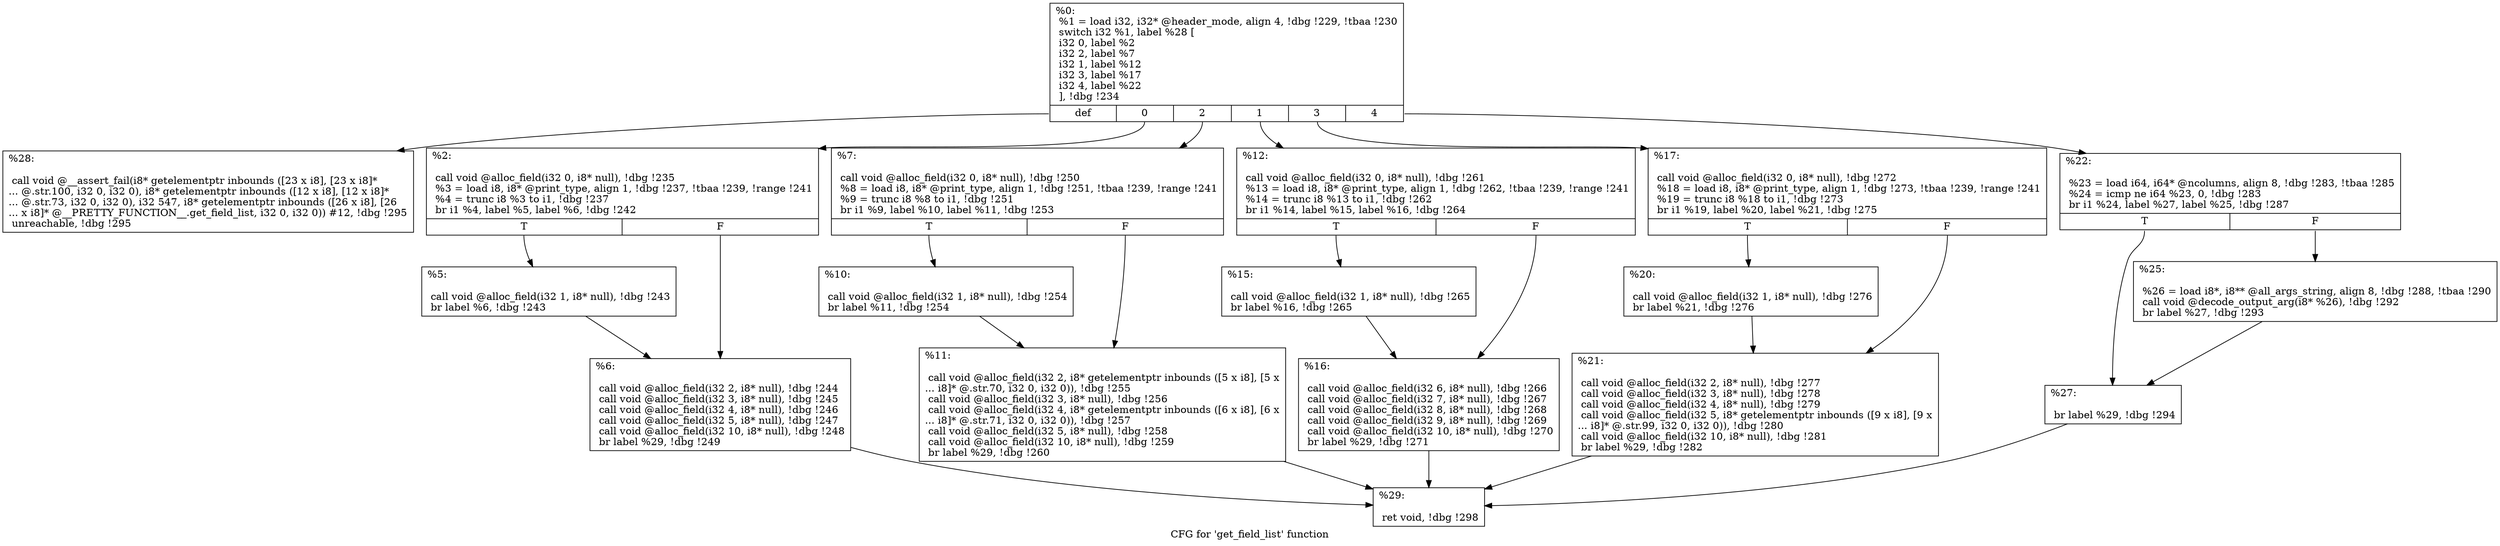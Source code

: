 digraph "CFG for 'get_field_list' function" {
	label="CFG for 'get_field_list' function";

	Node0xc84a20 [shape=record,label="{%0:\l  %1 = load i32, i32* @header_mode, align 4, !dbg !229, !tbaa !230\l  switch i32 %1, label %28 [\l    i32 0, label %2\l    i32 2, label %7\l    i32 1, label %12\l    i32 3, label %17\l    i32 4, label %22\l  ], !dbg !234\l|{<s0>def|<s1>0|<s2>2|<s3>1|<s4>3|<s5>4}}"];
	Node0xc84a20:s0 -> Node0xc85df0;
	Node0xc84a20:s1 -> Node0xc85940;
	Node0xc84a20:s2 -> Node0xc85a30;
	Node0xc84a20:s3 -> Node0xc85b20;
	Node0xc84a20:s4 -> Node0xc85c10;
	Node0xc84a20:s5 -> Node0xc85d00;
	Node0xc85940 [shape=record,label="{%2:\l\l  call void @alloc_field(i32 0, i8* null), !dbg !235\l  %3 = load i8, i8* @print_type, align 1, !dbg !237, !tbaa !239, !range !241\l  %4 = trunc i8 %3 to i1, !dbg !237\l  br i1 %4, label %5, label %6, !dbg !242\l|{<s0>T|<s1>F}}"];
	Node0xc85940:s0 -> Node0xc85990;
	Node0xc85940:s1 -> Node0xc859e0;
	Node0xc85990 [shape=record,label="{%5:\l\l  call void @alloc_field(i32 1, i8* null), !dbg !243\l  br label %6, !dbg !243\l}"];
	Node0xc85990 -> Node0xc859e0;
	Node0xc859e0 [shape=record,label="{%6:\l\l  call void @alloc_field(i32 2, i8* null), !dbg !244\l  call void @alloc_field(i32 3, i8* null), !dbg !245\l  call void @alloc_field(i32 4, i8* null), !dbg !246\l  call void @alloc_field(i32 5, i8* null), !dbg !247\l  call void @alloc_field(i32 10, i8* null), !dbg !248\l  br label %29, !dbg !249\l}"];
	Node0xc859e0 -> Node0xc85e40;
	Node0xc85a30 [shape=record,label="{%7:\l\l  call void @alloc_field(i32 0, i8* null), !dbg !250\l  %8 = load i8, i8* @print_type, align 1, !dbg !251, !tbaa !239, !range !241\l  %9 = trunc i8 %8 to i1, !dbg !251\l  br i1 %9, label %10, label %11, !dbg !253\l|{<s0>T|<s1>F}}"];
	Node0xc85a30:s0 -> Node0xc85a80;
	Node0xc85a30:s1 -> Node0xc85ad0;
	Node0xc85a80 [shape=record,label="{%10:\l\l  call void @alloc_field(i32 1, i8* null), !dbg !254\l  br label %11, !dbg !254\l}"];
	Node0xc85a80 -> Node0xc85ad0;
	Node0xc85ad0 [shape=record,label="{%11:\l\l  call void @alloc_field(i32 2, i8* getelementptr inbounds ([5 x i8], [5 x\l... i8]* @.str.70, i32 0, i32 0)), !dbg !255\l  call void @alloc_field(i32 3, i8* null), !dbg !256\l  call void @alloc_field(i32 4, i8* getelementptr inbounds ([6 x i8], [6 x\l... i8]* @.str.71, i32 0, i32 0)), !dbg !257\l  call void @alloc_field(i32 5, i8* null), !dbg !258\l  call void @alloc_field(i32 10, i8* null), !dbg !259\l  br label %29, !dbg !260\l}"];
	Node0xc85ad0 -> Node0xc85e40;
	Node0xc85b20 [shape=record,label="{%12:\l\l  call void @alloc_field(i32 0, i8* null), !dbg !261\l  %13 = load i8, i8* @print_type, align 1, !dbg !262, !tbaa !239, !range !241\l  %14 = trunc i8 %13 to i1, !dbg !262\l  br i1 %14, label %15, label %16, !dbg !264\l|{<s0>T|<s1>F}}"];
	Node0xc85b20:s0 -> Node0xc85b70;
	Node0xc85b20:s1 -> Node0xc85bc0;
	Node0xc85b70 [shape=record,label="{%15:\l\l  call void @alloc_field(i32 1, i8* null), !dbg !265\l  br label %16, !dbg !265\l}"];
	Node0xc85b70 -> Node0xc85bc0;
	Node0xc85bc0 [shape=record,label="{%16:\l\l  call void @alloc_field(i32 6, i8* null), !dbg !266\l  call void @alloc_field(i32 7, i8* null), !dbg !267\l  call void @alloc_field(i32 8, i8* null), !dbg !268\l  call void @alloc_field(i32 9, i8* null), !dbg !269\l  call void @alloc_field(i32 10, i8* null), !dbg !270\l  br label %29, !dbg !271\l}"];
	Node0xc85bc0 -> Node0xc85e40;
	Node0xc85c10 [shape=record,label="{%17:\l\l  call void @alloc_field(i32 0, i8* null), !dbg !272\l  %18 = load i8, i8* @print_type, align 1, !dbg !273, !tbaa !239, !range !241\l  %19 = trunc i8 %18 to i1, !dbg !273\l  br i1 %19, label %20, label %21, !dbg !275\l|{<s0>T|<s1>F}}"];
	Node0xc85c10:s0 -> Node0xc85c60;
	Node0xc85c10:s1 -> Node0xc85cb0;
	Node0xc85c60 [shape=record,label="{%20:\l\l  call void @alloc_field(i32 1, i8* null), !dbg !276\l  br label %21, !dbg !276\l}"];
	Node0xc85c60 -> Node0xc85cb0;
	Node0xc85cb0 [shape=record,label="{%21:\l\l  call void @alloc_field(i32 2, i8* null), !dbg !277\l  call void @alloc_field(i32 3, i8* null), !dbg !278\l  call void @alloc_field(i32 4, i8* null), !dbg !279\l  call void @alloc_field(i32 5, i8* getelementptr inbounds ([9 x i8], [9 x\l... i8]* @.str.99, i32 0, i32 0)), !dbg !280\l  call void @alloc_field(i32 10, i8* null), !dbg !281\l  br label %29, !dbg !282\l}"];
	Node0xc85cb0 -> Node0xc85e40;
	Node0xc85d00 [shape=record,label="{%22:\l\l  %23 = load i64, i64* @ncolumns, align 8, !dbg !283, !tbaa !285\l  %24 = icmp ne i64 %23, 0, !dbg !283\l  br i1 %24, label %27, label %25, !dbg !287\l|{<s0>T|<s1>F}}"];
	Node0xc85d00:s0 -> Node0xc85da0;
	Node0xc85d00:s1 -> Node0xc85d50;
	Node0xc85d50 [shape=record,label="{%25:\l\l  %26 = load i8*, i8** @all_args_string, align 8, !dbg !288, !tbaa !290\l  call void @decode_output_arg(i8* %26), !dbg !292\l  br label %27, !dbg !293\l}"];
	Node0xc85d50 -> Node0xc85da0;
	Node0xc85da0 [shape=record,label="{%27:\l\l  br label %29, !dbg !294\l}"];
	Node0xc85da0 -> Node0xc85e40;
	Node0xc85df0 [shape=record,label="{%28:\l\l  call void @__assert_fail(i8* getelementptr inbounds ([23 x i8], [23 x i8]*\l... @.str.100, i32 0, i32 0), i8* getelementptr inbounds ([12 x i8], [12 x i8]*\l... @.str.73, i32 0, i32 0), i32 547, i8* getelementptr inbounds ([26 x i8], [26\l... x i8]* @__PRETTY_FUNCTION__.get_field_list, i32 0, i32 0)) #12, !dbg !295\l  unreachable, !dbg !295\l}"];
	Node0xc85e40 [shape=record,label="{%29:\l\l  ret void, !dbg !298\l}"];
}

